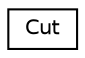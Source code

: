 digraph "Graphical Class Hierarchy"
{
 // LATEX_PDF_SIZE
  edge [fontname="Helvetica",fontsize="10",labelfontname="Helvetica",labelfontsize="10"];
  node [fontname="Helvetica",fontsize="10",shape=record];
  rankdir="LR";
  Node0 [label="Cut",height=0.2,width=0.4,color="black", fillcolor="white", style="filled",URL="$structCut.html",tooltip=" "];
}
